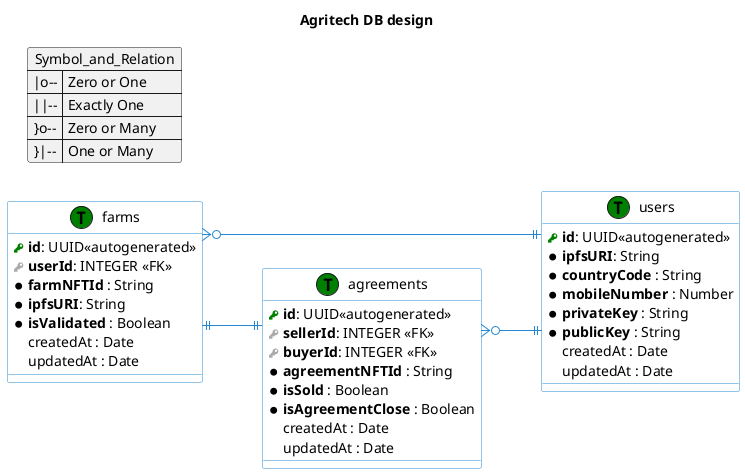 @startuml
title Agritech DB design
skinparam roundcorner 5
skinparam linetype ortho
skinparam shadowing false
skinparam handwritten false
skinparam class {
    BackgroundColor white
    ArrowColor #2688d4
    BorderColor #2688d4
}


!define primary_key(x) <b><color:green><&key></color> x</b>
!define foreign_key(x) <color:#aaaaaa><&key></color> **x**
!define mandatorycolumn(x) <color:black><&media-record></color> **x**
!define optionalcolumn(x)  <color:white><&media-record></color> x
!define table(x) entity x << (T, green) >>


table( users ) {
  primary_key( id ): UUID<<autogenerated>>
  mandatorycolumn( ipfsURI ): String 
  mandatorycolumn( countryCode ) : String
  mandatorycolumn( mobileNumber ) : Number
  mandatorycolumn( privateKey ) : String
  mandatorycolumn( publicKey ) : String
  optionalcolumn( createdAt ) : Date
  optionalcolumn( updatedAt ) : Date
}

table( agreements ) {
  primary_key( id ): UUID<<autogenerated>>
  foreign_key( sellerId ): INTEGER <<FK>>
  foreign_key( buyerId ): INTEGER <<FK>>
  mandatorycolumn( agreementNFTId ) : String  
  mandatorycolumn( isSold ) : Boolean
  mandatorycolumn( isAgreementClose ) : Boolean
  optionalcolumn( createdAt ) : Date
  optionalcolumn( updatedAt ) : Date
}

table( farms ) {
  primary_key( id ): UUID<<autogenerated>>
  foreign_key( userId ): INTEGER <<FK>>
  mandatorycolumn( farmNFTId ) : String  
  mandatorycolumn( ipfsURI  ): String 
  mandatorycolumn( isValidated ) : Boolean
  optionalcolumn( createdAt ) : Date
  optionalcolumn( updatedAt ) : Date
}

map Symbol_and_Relation {
 |o-- => Zero or One
 ||-- => Exactly One	
 }o-- => Zero or Many
 }|-- => One or Many
}

left to right direction

farms }o--|| users
farms ||--|| agreements
agreements }o--|| users
@enduml
